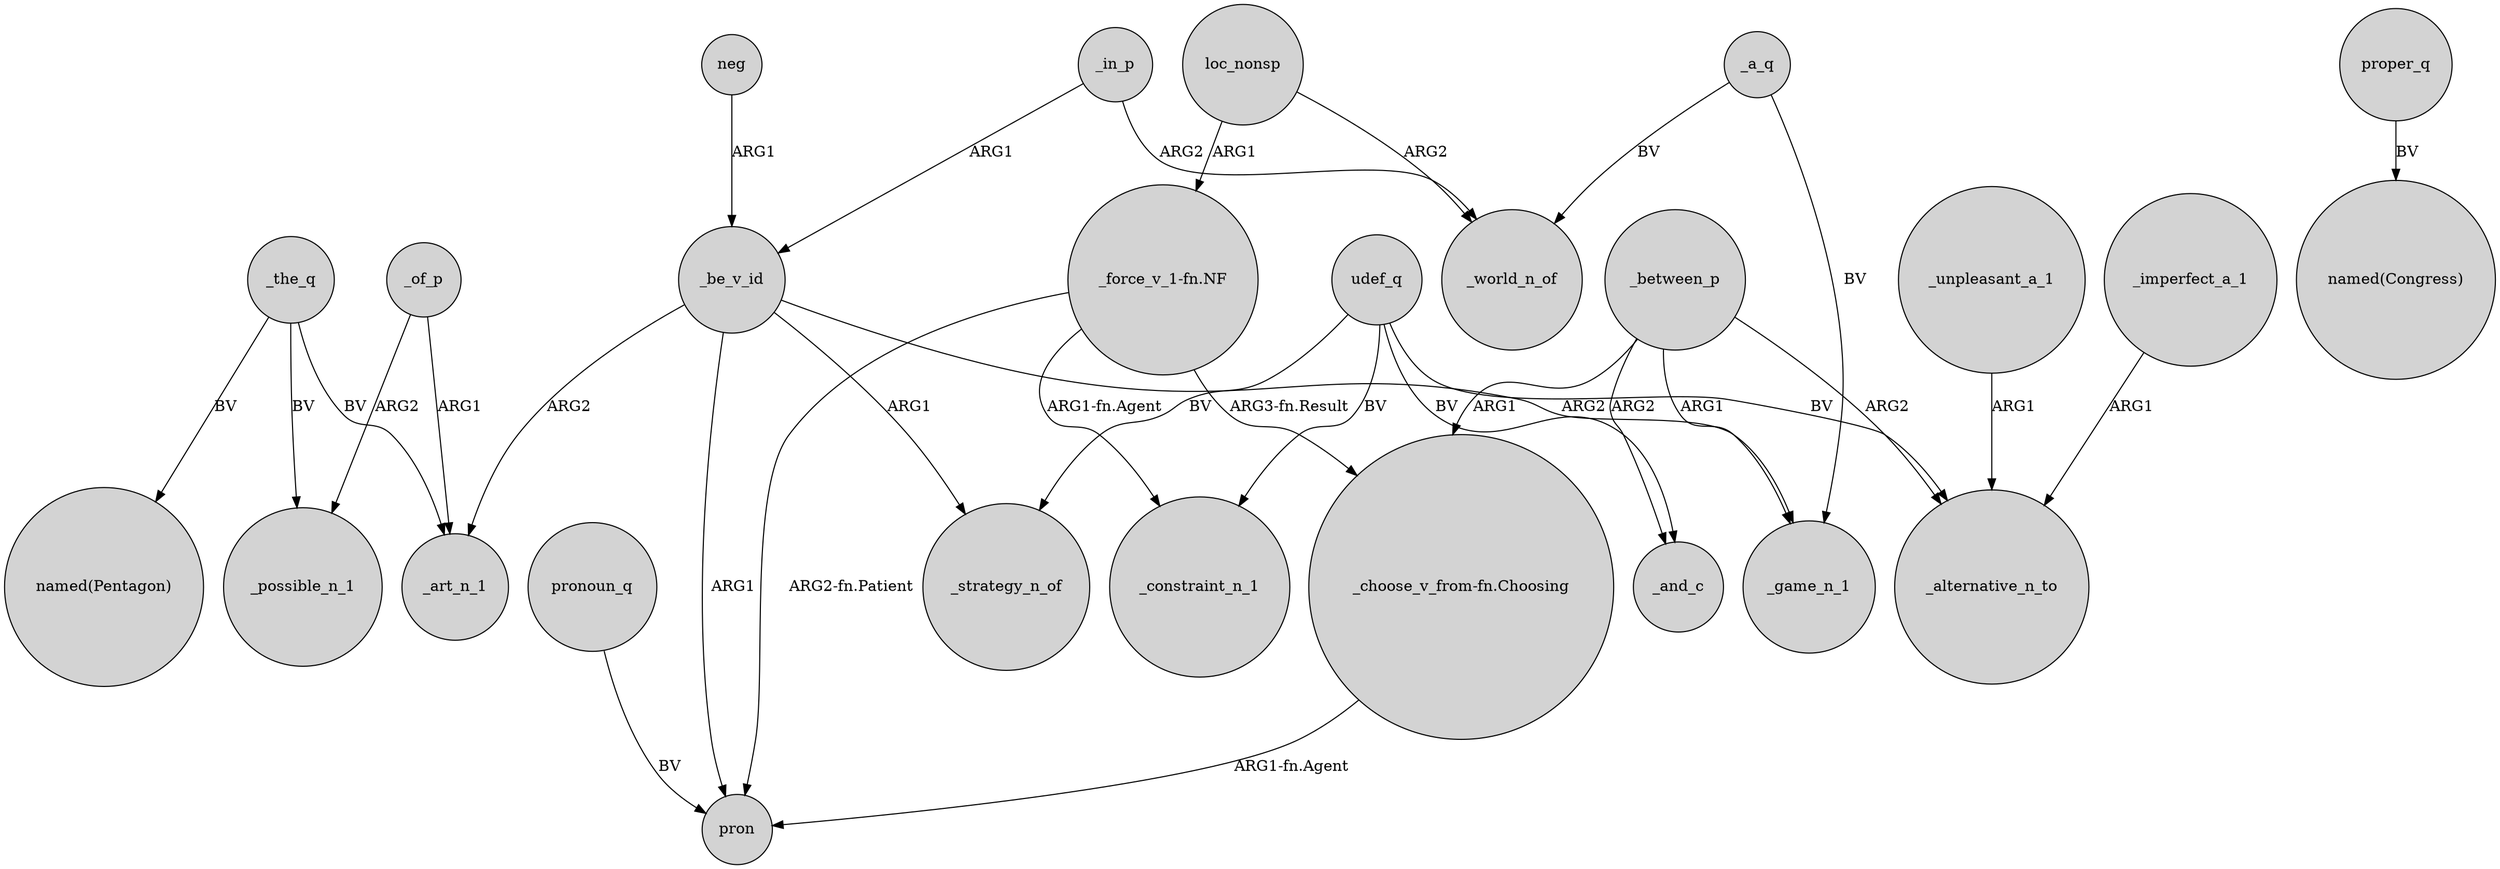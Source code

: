 digraph {
	node [shape=circle style=filled]
	loc_nonsp -> "_force_v_1-fn.NF" [label=ARG1]
	_the_q -> _art_n_1 [label=BV]
	_be_v_id -> _strategy_n_of [label=ARG1]
	_in_p -> _world_n_of [label=ARG2]
	_be_v_id -> _game_n_1 [label=ARG2]
	"_force_v_1-fn.NF" -> pron [label="ARG2-fn.Patient"]
	_unpleasant_a_1 -> _alternative_n_to [label=ARG1]
	"_choose_v_from-fn.Choosing" -> pron [label="ARG1-fn.Agent"]
	loc_nonsp -> _world_n_of [label=ARG2]
	"_force_v_1-fn.NF" -> _constraint_n_1 [label="ARG1-fn.Agent"]
	_imperfect_a_1 -> _alternative_n_to [label=ARG1]
	_be_v_id -> pron [label=ARG1]
	proper_q -> "named(Congress)" [label=BV]
	_between_p -> "_choose_v_from-fn.Choosing" [label=ARG1]
	pronoun_q -> pron [label=BV]
	_between_p -> _game_n_1 [label=ARG1]
	udef_q -> _constraint_n_1 [label=BV]
	_be_v_id -> _art_n_1 [label=ARG2]
	_between_p -> _alternative_n_to [label=ARG2]
	_a_q -> _world_n_of [label=BV]
	_between_p -> _and_c [label=ARG2]
	_a_q -> _game_n_1 [label=BV]
	_in_p -> _be_v_id [label=ARG1]
	udef_q -> _strategy_n_of [label=BV]
	_of_p -> _possible_n_1 [label=ARG2]
	neg -> _be_v_id [label=ARG1]
	"_force_v_1-fn.NF" -> "_choose_v_from-fn.Choosing" [label="ARG3-fn.Result"]
	_the_q -> "named(Pentagon)" [label=BV]
	udef_q -> _alternative_n_to [label=BV]
	udef_q -> _and_c [label=BV]
	_of_p -> _art_n_1 [label=ARG1]
	_the_q -> _possible_n_1 [label=BV]
}
